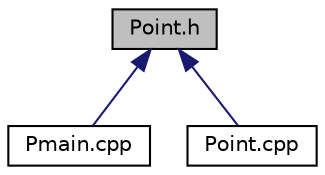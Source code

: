 digraph "Point.h"
{
  edge [fontname="Helvetica",fontsize="10",labelfontname="Helvetica",labelfontsize="10"];
  node [fontname="Helvetica",fontsize="10",shape=record];
  Node1 [label="Point.h",height=0.2,width=0.4,color="black", fillcolor="grey75", style="filled", fontcolor="black"];
  Node1 -> Node2 [dir="back",color="midnightblue",fontsize="10",style="solid"];
  Node2 [label="Pmain.cpp",height=0.2,width=0.4,color="black", fillcolor="white", style="filled",URL="$Pmain_8cpp.html"];
  Node1 -> Node3 [dir="back",color="midnightblue",fontsize="10",style="solid"];
  Node3 [label="Point.cpp",height=0.2,width=0.4,color="black", fillcolor="white", style="filled",URL="$Point_8cpp.html"];
}
